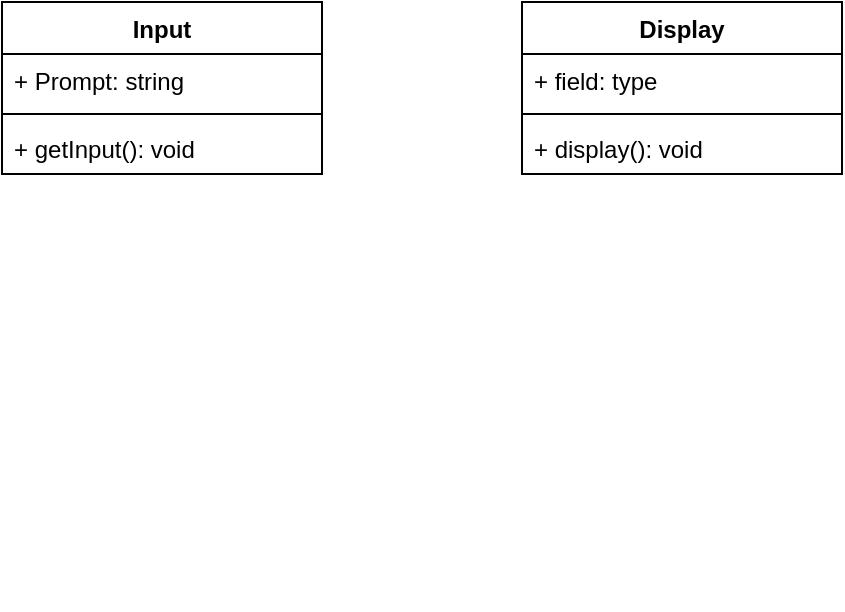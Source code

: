 <mxfile version="22.0.2" type="device">
  <diagram name="Page-1" id="1fbx3N8ZHfemYHKyZvl-">
    <mxGraphModel dx="1050" dy="566" grid="1" gridSize="10" guides="1" tooltips="1" connect="1" arrows="1" fold="1" page="1" pageScale="1" pageWidth="850" pageHeight="1100" math="0" shadow="0">
      <root>
        <mxCell id="0" />
        <mxCell id="1" parent="0" />
        <mxCell id="TTLLFwwJhRVRLOVe8gtp-1" value="" style="text;strokeColor=none;fillColor=none;align=left;verticalAlign=middle;spacingTop=-1;spacingLeft=4;spacingRight=4;rotatable=0;labelPosition=right;points=[];portConstraint=eastwest;" vertex="1" parent="1">
          <mxGeometry x="410" y="350" width="20" height="14" as="geometry" />
        </mxCell>
        <mxCell id="TTLLFwwJhRVRLOVe8gtp-8" value="Input" style="swimlane;fontStyle=1;align=center;verticalAlign=top;childLayout=stackLayout;horizontal=1;startSize=26;horizontalStack=0;resizeParent=1;resizeParentMax=0;resizeLast=0;collapsible=1;marginBottom=0;whiteSpace=wrap;html=1;" vertex="1" parent="1">
          <mxGeometry x="140" y="60" width="160" height="86" as="geometry" />
        </mxCell>
        <mxCell id="TTLLFwwJhRVRLOVe8gtp-9" value="+ Prompt: string" style="text;strokeColor=none;fillColor=none;align=left;verticalAlign=top;spacingLeft=4;spacingRight=4;overflow=hidden;rotatable=0;points=[[0,0.5],[1,0.5]];portConstraint=eastwest;whiteSpace=wrap;html=1;" vertex="1" parent="TTLLFwwJhRVRLOVe8gtp-8">
          <mxGeometry y="26" width="160" height="26" as="geometry" />
        </mxCell>
        <mxCell id="TTLLFwwJhRVRLOVe8gtp-10" value="" style="line;strokeWidth=1;fillColor=none;align=left;verticalAlign=middle;spacingTop=-1;spacingLeft=3;spacingRight=3;rotatable=0;labelPosition=right;points=[];portConstraint=eastwest;strokeColor=inherit;" vertex="1" parent="TTLLFwwJhRVRLOVe8gtp-8">
          <mxGeometry y="52" width="160" height="8" as="geometry" />
        </mxCell>
        <mxCell id="TTLLFwwJhRVRLOVe8gtp-11" value="+ getInput(): void" style="text;strokeColor=none;fillColor=none;align=left;verticalAlign=top;spacingLeft=4;spacingRight=4;overflow=hidden;rotatable=0;points=[[0,0.5],[1,0.5]];portConstraint=eastwest;whiteSpace=wrap;html=1;" vertex="1" parent="TTLLFwwJhRVRLOVe8gtp-8">
          <mxGeometry y="60" width="160" height="26" as="geometry" />
        </mxCell>
        <mxCell id="TTLLFwwJhRVRLOVe8gtp-16" value="Display" style="swimlane;fontStyle=1;align=center;verticalAlign=top;childLayout=stackLayout;horizontal=1;startSize=26;horizontalStack=0;resizeParent=1;resizeParentMax=0;resizeLast=0;collapsible=1;marginBottom=0;whiteSpace=wrap;html=1;" vertex="1" parent="1">
          <mxGeometry x="400" y="60" width="160" height="86" as="geometry" />
        </mxCell>
        <mxCell id="TTLLFwwJhRVRLOVe8gtp-17" value="+ field: type" style="text;strokeColor=none;fillColor=none;align=left;verticalAlign=top;spacingLeft=4;spacingRight=4;overflow=hidden;rotatable=0;points=[[0,0.5],[1,0.5]];portConstraint=eastwest;whiteSpace=wrap;html=1;" vertex="1" parent="TTLLFwwJhRVRLOVe8gtp-16">
          <mxGeometry y="26" width="160" height="26" as="geometry" />
        </mxCell>
        <mxCell id="TTLLFwwJhRVRLOVe8gtp-18" value="" style="line;strokeWidth=1;fillColor=none;align=left;verticalAlign=middle;spacingTop=-1;spacingLeft=3;spacingRight=3;rotatable=0;labelPosition=right;points=[];portConstraint=eastwest;strokeColor=inherit;" vertex="1" parent="TTLLFwwJhRVRLOVe8gtp-16">
          <mxGeometry y="52" width="160" height="8" as="geometry" />
        </mxCell>
        <mxCell id="TTLLFwwJhRVRLOVe8gtp-19" value="+ display(): void&amp;nbsp;" style="text;strokeColor=none;fillColor=none;align=left;verticalAlign=top;spacingLeft=4;spacingRight=4;overflow=hidden;rotatable=0;points=[[0,0.5],[1,0.5]];portConstraint=eastwest;whiteSpace=wrap;html=1;" vertex="1" parent="TTLLFwwJhRVRLOVe8gtp-16">
          <mxGeometry y="60" width="160" height="26" as="geometry" />
        </mxCell>
      </root>
    </mxGraphModel>
  </diagram>
</mxfile>

